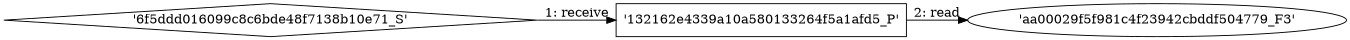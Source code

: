 digraph "D:\Learning\Paper\apt\基于CTI的攻击预警\Dataset\攻击图\ASGfromALLCTI\Defend your digital landscape with Microsoft 365.dot" {
rankdir="LR"
size="9"
fixedsize="false"
splines="true"
nodesep=0.3
ranksep=0
fontsize=10
overlap="scalexy"
engine= "neato"
	"'132162e4339a10a580133264f5a1afd5_P'" [node_type=Process shape=box]
	"'6f5ddd016099c8c6bde48f7138b10e71_S'" [node_type=Socket shape=diamond]
	"'6f5ddd016099c8c6bde48f7138b10e71_S'" -> "'132162e4339a10a580133264f5a1afd5_P'" [label="1: receive"]
	"'aa00029f5f981c4f23942cbddf504779_F3'" [node_type=file shape=ellipse]
	"'132162e4339a10a580133264f5a1afd5_P'" [node_type=Process shape=box]
	"'132162e4339a10a580133264f5a1afd5_P'" -> "'aa00029f5f981c4f23942cbddf504779_F3'" [label="2: read"]
}

